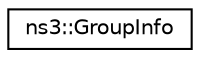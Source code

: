 digraph "Graphical Class Hierarchy"
{
 // LATEX_PDF_SIZE
  edge [fontname="Helvetica",fontsize="10",labelfontname="Helvetica",labelfontsize="10"];
  node [fontname="Helvetica",fontsize="10",shape=record];
  rankdir="LR";
  Node0 [label="ns3::GroupInfo",height=0.2,width=0.4,color="black", fillcolor="white", style="filled",URL="$structns3_1_1_group_info.html",tooltip="A struct to contain information of a group."];
}
